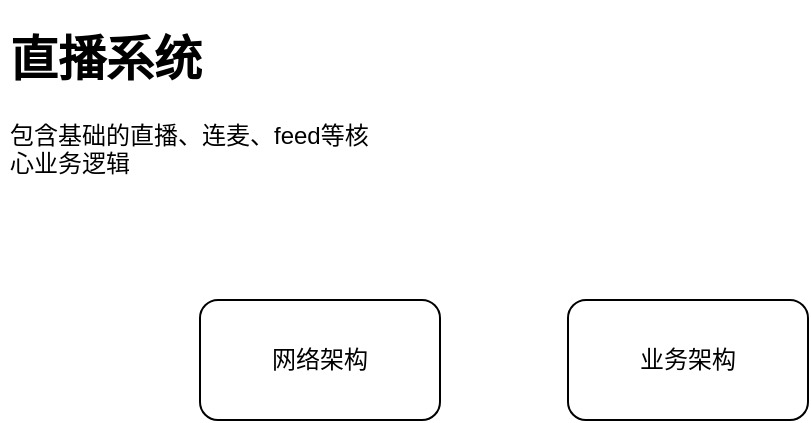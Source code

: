 <mxfile version="15.3.8" type="github" pages="5">
  <diagram id="JkrrRl9M5crf3siJzyxv" name="首页">
    <mxGraphModel dx="1186" dy="739" grid="1" gridSize="10" guides="1" tooltips="1" connect="1" arrows="1" fold="1" page="1" pageScale="1" pageWidth="827" pageHeight="1169" math="0" shadow="0">
      <root>
        <mxCell id="0" />
        <mxCell id="1" parent="0" />
        <mxCell id="muq-8wqFt1A3YkJvHLC4-4" value="&lt;h1&gt;直播系统&lt;/h1&gt;&lt;p&gt;包含基础的直播、连麦、feed等核心业务逻辑&lt;/p&gt;" style="text;html=1;strokeColor=none;fillColor=none;spacing=5;spacingTop=-20;whiteSpace=wrap;overflow=hidden;rounded=0;" parent="1" vertex="1">
          <mxGeometry x="10" y="10" width="190" height="90" as="geometry" />
        </mxCell>
        <UserObject label="网络架构" link="data:page/id,2If-XE616trNsrKNitFG" id="RoSVg0W4CLdSLgBa8rC7-1">
          <mxCell style="rounded=1;whiteSpace=wrap;html=1;hachureGap=4;pointerEvents=0;" parent="1" vertex="1">
            <mxGeometry x="110" y="150" width="120" height="60" as="geometry" />
          </mxCell>
        </UserObject>
        <UserObject label="业务架构" link="data:page/id,OcnRzmBqEoDELf5zF7kq" id="RoSVg0W4CLdSLgBa8rC7-2">
          <mxCell style="rounded=1;whiteSpace=wrap;html=1;hachureGap=4;pointerEvents=0;" parent="1" vertex="1">
            <mxGeometry x="294" y="150" width="120" height="60" as="geometry" />
          </mxCell>
        </UserObject>
      </root>
    </mxGraphModel>
  </diagram>
  <diagram id="OcnRzmBqEoDELf5zF7kq" name="业务架构">
    <mxGraphModel dx="1186" dy="739" grid="1" gridSize="10" guides="1" tooltips="1" connect="1" arrows="1" fold="1" page="1" pageScale="1" pageWidth="827" pageHeight="1169" math="0" shadow="0">
      <root>
        <mxCell id="aElQeo0Kl3pMIVYMAaIS-0" />
        <mxCell id="aElQeo0Kl3pMIVYMAaIS-1" parent="aElQeo0Kl3pMIVYMAaIS-0" />
        <mxCell id="dCshUyOhVYyxnqYZbwJL-0" value="业务" style="swimlane;" parent="aElQeo0Kl3pMIVYMAaIS-1" vertex="1">
          <mxGeometry x="204" y="90" width="420" height="260" as="geometry" />
        </mxCell>
        <UserObject label="秀场" link="https://viewer.diagrams.net/?tags=%7B%7D&amp;highlight=0000ff&amp;edit=_blank&amp;layers=1&amp;nav=1&amp;title=%E7%A7%80%E5%9C%BA.drawio#Uhttps%3A%2F%2Fraw.githubusercontent.com%2Fwclssdn%2Fdraw.io%2Fmain%2Fpepper%2F%25E7%25A7%2580%25E5%259C%25BA.drawio" linkTarget="_blank" id="dCshUyOhVYyxnqYZbwJL-1">
          <mxCell style="rounded=1;whiteSpace=wrap;html=1;" parent="dCshUyOhVYyxnqYZbwJL-0" vertex="1">
            <mxGeometry x="20" y="40" width="120" height="60" as="geometry" />
          </mxCell>
        </UserObject>
        <UserObject label="连麦" id="dCshUyOhVYyxnqYZbwJL-2">
          <mxCell style="rounded=1;whiteSpace=wrap;html=1;" parent="dCshUyOhVYyxnqYZbwJL-0" vertex="1">
            <mxGeometry x="150" y="40" width="120" height="60" as="geometry" />
          </mxCell>
        </UserObject>
        <mxCell id="dCshUyOhVYyxnqYZbwJL-3" value="feed" style="rounded=1;whiteSpace=wrap;html=1;" parent="dCshUyOhVYyxnqYZbwJL-0" vertex="1">
          <mxGeometry x="280" y="40" width="120" height="60" as="geometry" />
        </mxCell>
        <UserObject label="公共房/语音房/交友房" link="https://viewer.diagrams.net/?tags=%7B%7D&amp;highlight=0000ff&amp;edit=_blank&amp;layers=1&amp;nav=1&amp;title=%E5%85%AC%E5%85%B1%E6%88%BF.drawio#Uhttps%3A%2F%2Fraw.githubusercontent.com%2Fwclssdn%2Fdraw.io%2Fmain%2Fpepper%2F%25E5%2585%25AC%25E5%2585%25B1%25E6%2588%25BF.drawio" linkTarget="_blank" id="dCshUyOhVYyxnqYZbwJL-4">
          <mxCell style="rounded=1;whiteSpace=wrap;html=1;" parent="dCshUyOhVYyxnqYZbwJL-0" vertex="1">
            <mxGeometry x="20" y="110" width="120" height="60" as="geometry" />
          </mxCell>
        </UserObject>
        <mxCell id="dCshUyOhVYyxnqYZbwJL-5" value="公共房玩法" style="rounded=1;whiteSpace=wrap;html=1;" parent="dCshUyOhVYyxnqYZbwJL-0" vertex="1">
          <mxGeometry x="150" y="110" width="120" height="60" as="geometry" />
        </mxCell>
        <UserObject label="秀场（普通直播）" id="dCshUyOhVYyxnqYZbwJL-6">
          <mxCell style="rounded=1;whiteSpace=wrap;html=1;" parent="dCshUyOhVYyxnqYZbwJL-0" vertex="1">
            <mxGeometry x="20" y="180" width="120" height="60" as="geometry" />
          </mxCell>
        </UserObject>
        <mxCell id="dCshUyOhVYyxnqYZbwJL-7" value="秀场玩法" style="rounded=1;whiteSpace=wrap;html=1;" parent="dCshUyOhVYyxnqYZbwJL-0" vertex="1">
          <mxGeometry x="150" y="180" width="120" height="60" as="geometry" />
        </mxCell>
        <mxCell id="dCshUyOhVYyxnqYZbwJL-8" value="围栏策略（风控）" style="rounded=1;whiteSpace=wrap;html=1;" parent="dCshUyOhVYyxnqYZbwJL-0" vertex="1">
          <mxGeometry x="280" y="110" width="120" height="60" as="geometry" />
        </mxCell>
        <mxCell id="dCshUyOhVYyxnqYZbwJL-9" value="搜索" style="rounded=1;whiteSpace=wrap;html=1;" parent="dCshUyOhVYyxnqYZbwJL-0" vertex="1">
          <mxGeometry x="280" y="180" width="120" height="60" as="geometry" />
        </mxCell>
        <mxCell id="dCshUyOhVYyxnqYZbwJL-10" value="基础服务" style="swimlane;" parent="aElQeo0Kl3pMIVYMAaIS-1" vertex="1">
          <mxGeometry x="204" y="360" width="420" height="250" as="geometry" />
        </mxCell>
        <mxCell id="dCshUyOhVYyxnqYZbwJL-11" value="连麦&lt;br&gt;Link/LinkMic/LinkPro" style="rounded=1;whiteSpace=wrap;html=1;" parent="dCshUyOhVYyxnqYZbwJL-10" vertex="1">
          <mxGeometry x="20" y="40" width="120" height="60" as="geometry" />
        </mxCell>
        <mxCell id="dCshUyOhVYyxnqYZbwJL-12" value="动态布局&lt;br&gt;Layout" style="rounded=1;whiteSpace=wrap;html=1;" parent="dCshUyOhVYyxnqYZbwJL-10" vertex="1">
          <mxGeometry x="150" y="40" width="120" height="60" as="geometry" />
        </mxCell>
        <mxCell id="dCshUyOhVYyxnqYZbwJL-13" value="Sync" style="rounded=1;whiteSpace=wrap;html=1;" parent="dCshUyOhVYyxnqYZbwJL-10" vertex="1">
          <mxGeometry x="280" y="40" width="120" height="60" as="geometry" />
        </mxCell>
        <mxCell id="dCshUyOhVYyxnqYZbwJL-14" value="事件&lt;br&gt;Event" style="rounded=1;whiteSpace=wrap;html=1;" parent="dCshUyOhVYyxnqYZbwJL-10" vertex="1">
          <mxGeometry x="20" y="110" width="120" height="60" as="geometry" />
        </mxCell>
        <mxCell id="dCshUyOhVYyxnqYZbwJL-15" value="队列&lt;br&gt;PepperBus" style="rounded=1;whiteSpace=wrap;html=1;" parent="dCshUyOhVYyxnqYZbwJL-10" vertex="1">
          <mxGeometry x="150" y="110" width="120" height="60" as="geometry" />
        </mxCell>
        <mxCell id="dCshUyOhVYyxnqYZbwJL-16" value="推送消息&lt;br&gt;message" style="rounded=1;whiteSpace=wrap;html=1;" parent="dCshUyOhVYyxnqYZbwJL-10" vertex="1">
          <mxGeometry x="280" y="110" width="120" height="60" as="geometry" />
        </mxCell>
        <mxCell id="dCshUyOhVYyxnqYZbwJL-17" value="Rank包&lt;br&gt;feed列表规则&lt;br&gt;基于es" style="rounded=1;whiteSpace=wrap;html=1;" parent="dCshUyOhVYyxnqYZbwJL-10" vertex="1">
          <mxGeometry x="20" y="180" width="120" height="60" as="geometry" />
        </mxCell>
        <mxCell id="dCshUyOhVYyxnqYZbwJL-18" value="合流服务&lt;br&gt;MessageGo" style="rounded=1;whiteSpace=wrap;html=1;" parent="dCshUyOhVYyxnqYZbwJL-10" vertex="1">
          <mxGeometry x="150" y="180" width="120" height="60" as="geometry" />
        </mxCell>
      </root>
    </mxGraphModel>
  </diagram>
  <diagram id="2If-XE616trNsrKNitFG" name="网络架构">
    <mxGraphModel dx="1186" dy="739" grid="1" gridSize="10" guides="1" tooltips="1" connect="1" arrows="1" fold="1" page="1" pageScale="1" pageWidth="827" pageHeight="1169" math="0" shadow="0">
      <root>
        <mxCell id="TTrNQgziFKTgW6OweBsR-0" />
        <mxCell id="TTrNQgziFKTgW6OweBsR-1" parent="TTrNQgziFKTgW6OweBsR-0" />
        <mxCell id="TTrNQgziFKTgW6OweBsR-7" style="edgeStyle=none;curved=1;rounded=0;orthogonalLoop=1;jettySize=auto;html=1;entryX=0;entryY=0.5;entryDx=0;entryDy=0;endArrow=open;startSize=14;endSize=14;sourcePerimeterSpacing=8;targetPerimeterSpacing=8;" parent="TTrNQgziFKTgW6OweBsR-1" source="TTrNQgziFKTgW6OweBsR-3" target="TTrNQgziFKTgW6OweBsR-6" edge="1">
          <mxGeometry relative="1" as="geometry" />
        </mxCell>
        <mxCell id="TTrNQgziFKTgW6OweBsR-3" value="Actor" style="shape=umlActor;verticalLabelPosition=bottom;verticalAlign=top;html=1;outlineConnect=0;hachureGap=4;pointerEvents=0;" parent="TTrNQgziFKTgW6OweBsR-1" vertex="1">
          <mxGeometry x="50" y="220" width="30" height="60" as="geometry" />
        </mxCell>
        <mxCell id="TTrNQgziFKTgW6OweBsR-9" value="" style="edgeStyle=none;curved=1;rounded=0;orthogonalLoop=1;jettySize=auto;html=1;endArrow=classic;endFill=1;startSize=14;endSize=14;sourcePerimeterSpacing=8;targetPerimeterSpacing=8;" parent="TTrNQgziFKTgW6OweBsR-1" source="TTrNQgziFKTgW6OweBsR-6" target="TTrNQgziFKTgW6OweBsR-8" edge="1">
          <mxGeometry relative="1" as="geometry" />
        </mxCell>
        <mxCell id="TTrNQgziFKTgW6OweBsR-6" value="live.huajiao.com" style="rounded=1;whiteSpace=wrap;html=1;hachureGap=4;pointerEvents=0;" parent="TTrNQgziFKTgW6OweBsR-1" vertex="1">
          <mxGeometry x="160" y="220" width="120" height="60" as="geometry" />
        </mxCell>
        <mxCell id="TTrNQgziFKTgW6OweBsR-11" value="" style="edgeStyle=none;curved=1;rounded=0;orthogonalLoop=1;jettySize=auto;html=1;endArrow=classic;endFill=1;startSize=14;endSize=14;sourcePerimeterSpacing=8;targetPerimeterSpacing=8;" parent="TTrNQgziFKTgW6OweBsR-1" source="TTrNQgziFKTgW6OweBsR-8" target="TTrNQgziFKTgW6OweBsR-10" edge="1">
          <mxGeometry relative="1" as="geometry" />
        </mxCell>
        <mxCell id="TTrNQgziFKTgW6OweBsR-8" value="双机房LVS" style="whiteSpace=wrap;html=1;rounded=1;hachureGap=4;" parent="TTrNQgziFKTgW6OweBsR-1" vertex="1">
          <mxGeometry x="360" y="220" width="120" height="60" as="geometry" />
        </mxCell>
        <mxCell id="TTrNQgziFKTgW6OweBsR-15" style="edgeStyle=none;curved=1;rounded=0;orthogonalLoop=1;jettySize=auto;html=1;endArrow=classic;endFill=1;startSize=14;endSize=14;sourcePerimeterSpacing=8;targetPerimeterSpacing=8;" parent="TTrNQgziFKTgW6OweBsR-1" source="TTrNQgziFKTgW6OweBsR-10" target="TTrNQgziFKTgW6OweBsR-13" edge="1">
          <mxGeometry relative="1" as="geometry" />
        </mxCell>
        <mxCell id="TTrNQgziFKTgW6OweBsR-10" value="Nginx" style="whiteSpace=wrap;html=1;rounded=1;hachureGap=4;" parent="TTrNQgziFKTgW6OweBsR-1" vertex="1">
          <mxGeometry x="560" y="220" width="120" height="60" as="geometry" />
        </mxCell>
        <mxCell id="TTrNQgziFKTgW6OweBsR-17" style="edgeStyle=none;curved=1;rounded=0;orthogonalLoop=1;jettySize=auto;html=1;entryX=1;entryY=0.5;entryDx=0;entryDy=0;endArrow=classic;endFill=1;startSize=14;endSize=14;sourcePerimeterSpacing=8;targetPerimeterSpacing=8;" parent="TTrNQgziFKTgW6OweBsR-1" source="TTrNQgziFKTgW6OweBsR-13" target="TTrNQgziFKTgW6OweBsR-16" edge="1">
          <mxGeometry relative="1" as="geometry" />
        </mxCell>
        <mxCell id="TTrNQgziFKTgW6OweBsR-22" value="是" style="edgeLabel;html=1;align=center;verticalAlign=middle;resizable=0;points=[];" parent="TTrNQgziFKTgW6OweBsR-17" vertex="1" connectable="0">
          <mxGeometry x="-0.333" y="-1" relative="1" as="geometry">
            <mxPoint as="offset" />
          </mxGeometry>
        </mxCell>
        <mxCell id="TTrNQgziFKTgW6OweBsR-21" value="否" style="edgeStyle=none;curved=1;rounded=0;orthogonalLoop=1;jettySize=auto;html=1;entryX=0.5;entryY=0;entryDx=0;entryDy=0;endArrow=classic;endFill=1;startSize=14;endSize=14;sourcePerimeterSpacing=8;targetPerimeterSpacing=8;" parent="TTrNQgziFKTgW6OweBsR-1" source="TTrNQgziFKTgW6OweBsR-13" target="TTrNQgziFKTgW6OweBsR-20" edge="1">
          <mxGeometry relative="1" as="geometry" />
        </mxCell>
        <mxCell id="TTrNQgziFKTgW6OweBsR-13" value="是否迁移到java了" style="html=1;whiteSpace=wrap;aspect=fixed;shape=isoRectangle;hachureGap=4;pointerEvents=0;" parent="TTrNQgziFKTgW6OweBsR-1" vertex="1">
          <mxGeometry x="545" y="360" width="150" height="90" as="geometry" />
        </mxCell>
        <mxCell id="TTrNQgziFKTgW6OweBsR-19" value="" style="edgeStyle=none;curved=1;rounded=0;orthogonalLoop=1;jettySize=auto;html=1;endArrow=classic;endFill=1;startSize=14;endSize=14;sourcePerimeterSpacing=8;targetPerimeterSpacing=8;" parent="TTrNQgziFKTgW6OweBsR-1" source="TTrNQgziFKTgW6OweBsR-16" target="TTrNQgziFKTgW6OweBsR-18" edge="1">
          <mxGeometry relative="1" as="geometry" />
        </mxCell>
        <mxCell id="TTrNQgziFKTgW6OweBsR-16" value="kong" style="rounded=1;whiteSpace=wrap;html=1;hachureGap=4;pointerEvents=0;" parent="TTrNQgziFKTgW6OweBsR-1" vertex="1">
          <mxGeometry x="360" y="375" width="120" height="60" as="geometry" />
        </mxCell>
        <mxCell id="TTrNQgziFKTgW6OweBsR-18" value="live-java" style="whiteSpace=wrap;html=1;rounded=1;hachureGap=4;" parent="TTrNQgziFKTgW6OweBsR-1" vertex="1">
          <mxGeometry x="360" y="510" width="120" height="60" as="geometry" />
        </mxCell>
        <mxCell id="TTrNQgziFKTgW6OweBsR-20" value="live-php" style="rounded=1;whiteSpace=wrap;html=1;hachureGap=4;pointerEvents=0;" parent="TTrNQgziFKTgW6OweBsR-1" vertex="1">
          <mxGeometry x="560" y="510" width="120" height="60" as="geometry" />
        </mxCell>
      </root>
    </mxGraphModel>
  </diagram>
  <diagram id="ihJIVngMhtVQFcZcG6Q3" name="直播">
    <mxGraphModel dx="1186" dy="739" grid="1" gridSize="10" guides="1" tooltips="1" connect="1" arrows="1" fold="1" page="0" pageScale="1" pageWidth="827" pageHeight="1169" math="0" shadow="0">
      <root>
        <mxCell id="0sZljoyPM4H0UG6xCefu-0" />
        <mxCell id="0sZljoyPM4H0UG6xCefu-1" parent="0sZljoyPM4H0UG6xCefu-0" />
        <mxCell id="4xqCCzuoyRrROUdiCYEn-6" style="rounded=0;orthogonalLoop=1;jettySize=auto;html=1;entryX=0.332;entryY=1.022;entryDx=0;entryDy=0;entryPerimeter=0;" parent="0sZljoyPM4H0UG6xCefu-1" target="4xqCCzuoyRrROUdiCYEn-3" edge="1">
          <mxGeometry relative="1" as="geometry">
            <mxPoint x="200" y="490" as="sourcePoint" />
            <mxPoint x="300" y="330" as="targetPoint" />
          </mxGeometry>
        </mxCell>
        <mxCell id="4xqCCzuoyRrROUdiCYEn-10" value="1. 推流调度" style="edgeLabel;html=1;align=center;verticalAlign=middle;resizable=0;points=[];" parent="4xqCCzuoyRrROUdiCYEn-6" vertex="1" connectable="0">
          <mxGeometry x="-0.169" relative="1" as="geometry">
            <mxPoint y="-1" as="offset" />
          </mxGeometry>
        </mxCell>
        <mxCell id="4xqCCzuoyRrROUdiCYEn-13" style="rounded=0;orthogonalLoop=1;jettySize=auto;html=1;entryX=0.25;entryY=1;entryDx=0;entryDy=0;" parent="0sZljoyPM4H0UG6xCefu-1" target="4xqCCzuoyRrROUdiCYEn-4" edge="1">
          <mxGeometry relative="1" as="geometry">
            <mxPoint x="240" y="480" as="sourcePoint" />
            <mxPoint x="550" y="322" as="targetPoint" />
          </mxGeometry>
        </mxCell>
        <mxCell id="4xqCCzuoyRrROUdiCYEn-14" value="3. 推流" style="edgeLabel;html=1;align=center;verticalAlign=middle;resizable=0;points=[];" parent="4xqCCzuoyRrROUdiCYEn-13" vertex="1" connectable="0">
          <mxGeometry x="-0.109" relative="1" as="geometry">
            <mxPoint x="-64" y="39" as="offset" />
          </mxGeometry>
        </mxCell>
        <mxCell id="4xqCCzuoyRrROUdiCYEn-0" value="主播" style="shape=actor;whiteSpace=wrap;html=1;labelPosition=center;verticalLabelPosition=middle;align=center;verticalAlign=bottom;" parent="0sZljoyPM4H0UG6xCefu-1" vertex="1">
          <mxGeometry x="200" y="490" width="40" height="60" as="geometry" />
        </mxCell>
        <mxCell id="4xqCCzuoyRrROUdiCYEn-11" style="rounded=0;orthogonalLoop=1;jettySize=auto;html=1;" parent="0sZljoyPM4H0UG6xCefu-1" source="4xqCCzuoyRrROUdiCYEn-3" edge="1">
          <mxGeometry relative="1" as="geometry">
            <mxPoint x="220" y="480" as="targetPoint" />
          </mxGeometry>
        </mxCell>
        <mxCell id="4xqCCzuoyRrROUdiCYEn-12" value="2. 推流地址 &amp;amp; 流号（sn）" style="edgeLabel;html=1;align=center;verticalAlign=middle;resizable=0;points=[];" parent="4xqCCzuoyRrROUdiCYEn-11" vertex="1" connectable="0">
          <mxGeometry x="-0.017" y="-1" relative="1" as="geometry">
            <mxPoint x="41" y="-19" as="offset" />
          </mxGeometry>
        </mxCell>
        <mxCell id="ZW46RG-fkTTydQKHpg35-1" style="edgeStyle=none;rounded=0;orthogonalLoop=1;jettySize=auto;html=1;exitX=0.5;exitY=0;exitDx=0;exitDy=0;entryX=0;entryY=1;entryDx=0;entryDy=0;" parent="0sZljoyPM4H0UG6xCefu-1" source="4xqCCzuoyRrROUdiCYEn-3" target="ZW46RG-fkTTydQKHpg35-0" edge="1">
          <mxGeometry relative="1" as="geometry" />
        </mxCell>
        <mxCell id="ZW46RG-fkTTydQKHpg35-2" value="通知：断流、回放生成" style="edgeLabel;html=1;align=center;verticalAlign=middle;resizable=0;points=[];" parent="ZW46RG-fkTTydQKHpg35-1" vertex="1" connectable="0">
          <mxGeometry x="0.163" y="-2" relative="1" as="geometry">
            <mxPoint y="-1" as="offset" />
          </mxGeometry>
        </mxCell>
        <mxCell id="4xqCCzuoyRrROUdiCYEn-3" value="视频云" style="rounded=1;whiteSpace=wrap;html=1;" parent="0sZljoyPM4H0UG6xCefu-1" vertex="1">
          <mxGeometry x="160" y="220" width="120" height="60" as="geometry" />
        </mxCell>
        <mxCell id="4xqCCzuoyRrROUdiCYEn-15" style="edgeStyle=orthogonalEdgeStyle;rounded=0;orthogonalLoop=1;jettySize=auto;html=1;exitX=0;exitY=0.5;exitDx=0;exitDy=0;entryX=1;entryY=0.5;entryDx=0;entryDy=0;" parent="0sZljoyPM4H0UG6xCefu-1" source="4xqCCzuoyRrROUdiCYEn-4" target="4xqCCzuoyRrROUdiCYEn-3" edge="1">
          <mxGeometry relative="1" as="geometry" />
        </mxCell>
        <mxCell id="4xqCCzuoyRrROUdiCYEn-16" value="流状态" style="edgeLabel;html=1;align=center;verticalAlign=middle;resizable=0;points=[];" parent="4xqCCzuoyRrROUdiCYEn-15" vertex="1" connectable="0">
          <mxGeometry x="0.2" relative="1" as="geometry">
            <mxPoint as="offset" />
          </mxGeometry>
        </mxCell>
        <mxCell id="4xqCCzuoyRrROUdiCYEn-20" style="edgeStyle=none;rounded=0;orthogonalLoop=1;jettySize=auto;html=1;exitX=1;exitY=1;exitDx=0;exitDy=0;" parent="0sZljoyPM4H0UG6xCefu-1" source="4xqCCzuoyRrROUdiCYEn-3" edge="1">
          <mxGeometry relative="1" as="geometry">
            <mxPoint x="550" y="480" as="targetPoint" />
            <mxPoint x="529.16" y="320" as="sourcePoint" />
          </mxGeometry>
        </mxCell>
        <mxCell id="4xqCCzuoyRrROUdiCYEn-21" value="5. 拉流地址" style="edgeLabel;html=1;align=center;verticalAlign=middle;resizable=0;points=[];" parent="4xqCCzuoyRrROUdiCYEn-20" vertex="1" connectable="0">
          <mxGeometry x="0.33" y="1" relative="1" as="geometry">
            <mxPoint as="offset" />
          </mxGeometry>
        </mxCell>
        <mxCell id="4xqCCzuoyRrROUdiCYEn-4" value="CDN&lt;br&gt;自建/三方" style="rounded=1;whiteSpace=wrap;html=1;" parent="0sZljoyPM4H0UG6xCefu-1" vertex="1">
          <mxGeometry x="510" y="220" width="120" height="60" as="geometry" />
        </mxCell>
        <mxCell id="4xqCCzuoyRrROUdiCYEn-17" style="rounded=0;orthogonalLoop=1;jettySize=auto;html=1;entryX=0.75;entryY=1;entryDx=0;entryDy=0;" parent="0sZljoyPM4H0UG6xCefu-1" target="4xqCCzuoyRrROUdiCYEn-3" edge="1">
          <mxGeometry relative="1" as="geometry">
            <mxPoint x="530" y="490" as="sourcePoint" />
            <mxPoint x="510.16" y="320" as="targetPoint" />
          </mxGeometry>
        </mxCell>
        <mxCell id="4xqCCzuoyRrROUdiCYEn-18" value="4. 拉流调度" style="edgeLabel;html=1;align=center;verticalAlign=middle;resizable=0;points=[];" parent="4xqCCzuoyRrROUdiCYEn-17" vertex="1" connectable="0">
          <mxGeometry x="-0.169" y="1" relative="1" as="geometry">
            <mxPoint x="70" y="58" as="offset" />
          </mxGeometry>
        </mxCell>
        <mxCell id="4xqCCzuoyRrROUdiCYEn-22" style="edgeStyle=none;rounded=0;orthogonalLoop=1;jettySize=auto;html=1;entryX=0.5;entryY=1;entryDx=0;entryDy=0;" parent="0sZljoyPM4H0UG6xCefu-1" target="4xqCCzuoyRrROUdiCYEn-4" edge="1">
          <mxGeometry relative="1" as="geometry">
            <mxPoint x="570" y="480" as="sourcePoint" />
          </mxGeometry>
        </mxCell>
        <mxCell id="4xqCCzuoyRrROUdiCYEn-23" value="6. 拉流" style="edgeLabel;html=1;align=center;verticalAlign=middle;resizable=0;points=[];" parent="4xqCCzuoyRrROUdiCYEn-22" vertex="1" connectable="0">
          <mxGeometry x="0.171" relative="1" as="geometry">
            <mxPoint as="offset" />
          </mxGeometry>
        </mxCell>
        <mxCell id="4xqCCzuoyRrROUdiCYEn-5" value="观众" style="shape=actor;whiteSpace=wrap;html=1;labelPosition=center;verticalLabelPosition=middle;align=center;verticalAlign=bottom;" parent="0sZljoyPM4H0UG6xCefu-1" vertex="1">
          <mxGeometry x="550" y="490" width="40" height="60" as="geometry" />
        </mxCell>
        <mxCell id="ZW46RG-fkTTydQKHpg35-0" value="业务" style="rounded=1;whiteSpace=wrap;html=1;align=center;verticalAlign=middle;" parent="0sZljoyPM4H0UG6xCefu-1" vertex="1">
          <mxGeometry x="330" y="60" width="120" height="60" as="geometry" />
        </mxCell>
        <mxCell id="ZW46RG-fkTTydQKHpg35-4" value="花椒服务端" style="shape=umlLifeline;perimeter=lifelinePerimeter;whiteSpace=wrap;html=1;container=1;collapsible=0;recursiveResize=0;outlineConnect=0;rounded=1;" parent="0sZljoyPM4H0UG6xCefu-1" vertex="1">
          <mxGeometry x="225" y="680" width="100" height="360" as="geometry" />
        </mxCell>
        <mxCell id="ZW46RG-fkTTydQKHpg35-22" value="" style="html=1;points=[];perimeter=orthogonalPerimeter;rounded=1;" parent="ZW46RG-fkTTydQKHpg35-4" vertex="1">
          <mxGeometry x="45" y="140" width="10" height="30" as="geometry" />
        </mxCell>
        <mxCell id="ZW46RG-fkTTydQKHpg35-30" value="" style="html=1;points=[];perimeter=orthogonalPerimeter;rounded=1;" parent="ZW46RG-fkTTydQKHpg35-4" vertex="1">
          <mxGeometry x="45" y="270" width="10" height="90" as="geometry" />
        </mxCell>
        <mxCell id="ZW46RG-fkTTydQKHpg35-9" value="视频云" style="shape=umlLifeline;perimeter=lifelinePerimeter;whiteSpace=wrap;html=1;container=1;collapsible=0;recursiveResize=0;outlineConnect=0;rounded=1;" parent="0sZljoyPM4H0UG6xCefu-1" vertex="1">
          <mxGeometry x="465" y="680" width="100" height="430" as="geometry" />
        </mxCell>
        <mxCell id="ZW46RG-fkTTydQKHpg35-19" value="" style="html=1;points=[];perimeter=orthogonalPerimeter;rounded=1;" parent="ZW46RG-fkTTydQKHpg35-9" vertex="1">
          <mxGeometry x="45" y="70" width="10" height="40" as="geometry" />
        </mxCell>
        <mxCell id="ZW46RG-fkTTydQKHpg35-28" value="" style="html=1;points=[];perimeter=orthogonalPerimeter;rounded=1;" parent="ZW46RG-fkTTydQKHpg35-9" vertex="1">
          <mxGeometry x="45" y="220" width="10" height="30" as="geometry" />
        </mxCell>
        <mxCell id="ZW46RG-fkTTydQKHpg35-10" value="花椒客户端&lt;br&gt;主播" style="shape=umlLifeline;perimeter=lifelinePerimeter;whiteSpace=wrap;html=1;container=1;collapsible=0;recursiveResize=0;outlineConnect=0;rounded=1;" parent="0sZljoyPM4H0UG6xCefu-1" vertex="1">
          <mxGeometry x="15" y="680" width="100" height="410" as="geometry" />
        </mxCell>
        <mxCell id="ZW46RG-fkTTydQKHpg35-25" value="" style="html=1;points=[];perimeter=orthogonalPerimeter;rounded=1;" parent="ZW46RG-fkTTydQKHpg35-10" vertex="1">
          <mxGeometry x="45" y="60" width="10" height="300" as="geometry" />
        </mxCell>
        <mxCell id="ZW46RG-fkTTydQKHpg35-11" value="花椒客户端&lt;br&gt;观众" style="shape=umlLifeline;perimeter=lifelinePerimeter;whiteSpace=wrap;html=1;container=1;collapsible=0;recursiveResize=0;outlineConnect=0;rounded=1;" parent="0sZljoyPM4H0UG6xCefu-1" vertex="1">
          <mxGeometry x="885" y="680" width="100" height="400" as="geometry" />
        </mxCell>
        <mxCell id="ZW46RG-fkTTydQKHpg35-33" value="" style="html=1;points=[];perimeter=orthogonalPerimeter;rounded=1;" parent="ZW46RG-fkTTydQKHpg35-11" vertex="1">
          <mxGeometry x="45" y="270" width="10" height="130" as="geometry" />
        </mxCell>
        <mxCell id="ZW46RG-fkTTydQKHpg35-12" value="CDN&lt;br&gt;自建/三方" style="shape=umlLifeline;perimeter=lifelinePerimeter;whiteSpace=wrap;html=1;container=1;collapsible=0;recursiveResize=0;outlineConnect=0;rounded=1;" parent="0sZljoyPM4H0UG6xCefu-1" vertex="1">
          <mxGeometry x="685" y="680" width="100" height="440" as="geometry" />
        </mxCell>
        <mxCell id="ZW46RG-fkTTydQKHpg35-26" value="" style="html=1;points=[];perimeter=orthogonalPerimeter;rounded=1;" parent="ZW46RG-fkTTydQKHpg35-12" vertex="1">
          <mxGeometry x="43.83" y="190" width="10" height="70" as="geometry" />
        </mxCell>
        <mxCell id="ZW46RG-fkTTydQKHpg35-13" value="直播完整流程" style="text;align=center;fontStyle=1;verticalAlign=middle;spacingLeft=3;spacingRight=3;strokeColor=none;rotatable=0;points=[[0,0.5],[1,0.5]];portConstraint=eastwest;rounded=1;html=1;" parent="0sZljoyPM4H0UG6xCefu-1" vertex="1">
          <mxGeometry x="5" y="640" width="80" height="26" as="geometry" />
        </mxCell>
        <mxCell id="ZW46RG-fkTTydQKHpg35-20" value="推流调度" style="html=1;verticalAlign=bottom;endArrow=block;entryX=0;entryY=0;exitX=1.2;exitY=0.036;exitDx=0;exitDy=0;exitPerimeter=0;" parent="0sZljoyPM4H0UG6xCefu-1" source="ZW46RG-fkTTydQKHpg35-25" target="ZW46RG-fkTTydQKHpg35-19" edge="1">
          <mxGeometry relative="1" as="geometry">
            <mxPoint x="130" y="750" as="sourcePoint" />
          </mxGeometry>
        </mxCell>
        <mxCell id="ZW46RG-fkTTydQKHpg35-21" value="推流地址、流号（sn）" style="html=1;verticalAlign=bottom;endArrow=open;dashed=1;endSize=8;exitX=0;exitY=0.95;entryX=1.028;entryY=0.167;entryDx=0;entryDy=0;entryPerimeter=0;" parent="0sZljoyPM4H0UG6xCefu-1" source="ZW46RG-fkTTydQKHpg35-19" target="ZW46RG-fkTTydQKHpg35-25" edge="1">
          <mxGeometry relative="1" as="geometry">
            <mxPoint x="170" y="820" as="targetPoint" />
          </mxGeometry>
        </mxCell>
        <mxCell id="ZW46RG-fkTTydQKHpg35-23" value="开播" style="html=1;verticalAlign=bottom;endArrow=block;entryX=0;entryY=0;exitX=1.033;exitY=0.4;exitDx=0;exitDy=0;exitPerimeter=0;" parent="0sZljoyPM4H0UG6xCefu-1" target="ZW46RG-fkTTydQKHpg35-22" edge="1">
          <mxGeometry relative="1" as="geometry">
            <mxPoint x="70.33" y="820" as="sourcePoint" />
          </mxGeometry>
        </mxCell>
        <mxCell id="ZW46RG-fkTTydQKHpg35-24" value="直播ID" style="html=1;verticalAlign=bottom;endArrow=open;dashed=1;endSize=8;exitX=0;exitY=0.95;entryX=1.166;entryY=0.495;entryDx=0;entryDy=0;entryPerimeter=0;" parent="0sZljoyPM4H0UG6xCefu-1" source="ZW46RG-fkTTydQKHpg35-22" edge="1">
          <mxGeometry relative="1" as="geometry">
            <mxPoint x="71.66" y="848.5" as="targetPoint" />
          </mxGeometry>
        </mxCell>
        <mxCell id="ZW46RG-fkTTydQKHpg35-27" value="推流" style="html=1;verticalAlign=bottom;startArrow=oval;endArrow=block;startSize=8;exitX=1.117;exitY=0.713;exitDx=0;exitDy=0;exitPerimeter=0;" parent="0sZljoyPM4H0UG6xCefu-1" target="ZW46RG-fkTTydQKHpg35-26" edge="1">
          <mxGeometry relative="1" as="geometry">
            <mxPoint x="70.0" y="873.9" as="sourcePoint" />
          </mxGeometry>
        </mxCell>
        <mxCell id="ZW46RG-fkTTydQKHpg35-29" value="流状态打点" style="html=1;verticalAlign=bottom;startArrow=oval;endArrow=block;startSize=8;exitX=-0.131;exitY=0.315;exitDx=0;exitDy=0;exitPerimeter=0;" parent="0sZljoyPM4H0UG6xCefu-1" target="ZW46RG-fkTTydQKHpg35-28" edge="1">
          <mxGeometry relative="1" as="geometry">
            <mxPoint x="727.52" y="912.05" as="sourcePoint" />
          </mxGeometry>
        </mxCell>
        <mxCell id="ZW46RG-fkTTydQKHpg35-31" value="dispatch" style="html=1;verticalAlign=bottom;endArrow=block;exitX=-0.179;exitY=0.069;exitDx=0;exitDy=0;exitPerimeter=0;" parent="0sZljoyPM4H0UG6xCefu-1" source="ZW46RG-fkTTydQKHpg35-33" edge="1">
          <mxGeometry relative="1" as="geometry">
            <mxPoint x="200" y="960" as="sourcePoint" />
            <mxPoint x="279" y="958" as="targetPoint" />
          </mxGeometry>
        </mxCell>
        <mxCell id="ZW46RG-fkTTydQKHpg35-32" value="return" style="html=1;verticalAlign=bottom;endArrow=open;dashed=1;endSize=8;exitX=0;exitY=0.95;entryX=-0.386;entryY=0.658;entryDx=0;entryDy=0;entryPerimeter=0;" parent="0sZljoyPM4H0UG6xCefu-1" source="ZW46RG-fkTTydQKHpg35-30" target="ZW46RG-fkTTydQKHpg35-33" edge="1">
          <mxGeometry relative="1" as="geometry">
            <mxPoint x="850" y="1036" as="targetPoint" />
          </mxGeometry>
        </mxCell>
      </root>
    </mxGraphModel>
  </diagram>
  <diagram id="CaRJbMkdmK1p81n7yvHB" name="连麦">
    <mxGraphModel dx="1186" dy="739" grid="1" gridSize="10" guides="1" tooltips="1" connect="1" arrows="1" fold="1" page="1" pageScale="1" pageWidth="827" pageHeight="1169" math="0" shadow="0">
      <root>
        <mxCell id="5BehhAIvUdlPNVUDa8zG-0" />
        <mxCell id="5BehhAIvUdlPNVUDa8zG-1" parent="5BehhAIvUdlPNVUDa8zG-0" />
      </root>
    </mxGraphModel>
  </diagram>
</mxfile>
